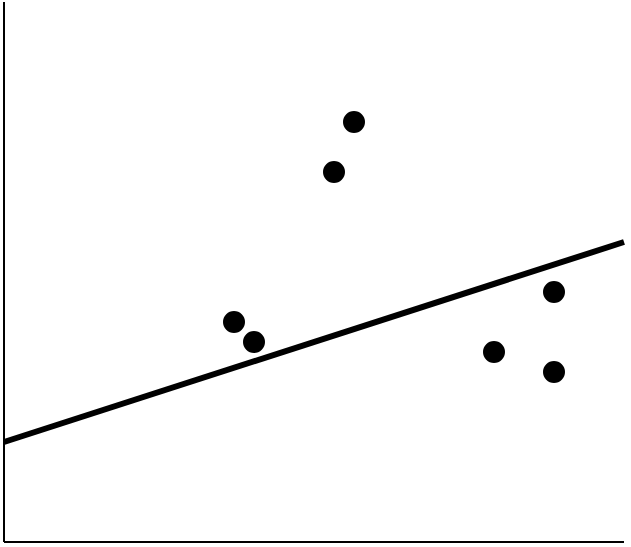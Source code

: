 <mxfile version="15.7.3" type="device"><diagram id="gAUtf7cM0NngJKHQcmOZ" name="Page-1"><mxGraphModel dx="878" dy="478" grid="1" gridSize="10" guides="1" tooltips="1" connect="1" arrows="1" fold="1" page="1" pageScale="1" pageWidth="827" pageHeight="1169" math="0" shadow="0"><root><mxCell id="0"/><mxCell id="1" parent="0"/><mxCell id="rxCbRnc75F3Me4w39Jcg-9" value="" style="endArrow=none;html=1;rounded=0;strokeWidth=3;" edge="1" parent="1"><mxGeometry width="50" height="50" relative="1" as="geometry"><mxPoint x="100" y="240" as="sourcePoint"/><mxPoint x="410" y="140" as="targetPoint"/></mxGeometry></mxCell><mxCell id="rxCbRnc75F3Me4w39Jcg-10" value="" style="endArrow=none;html=1;rounded=0;strokeWidth=1;" edge="1" parent="1"><mxGeometry width="50" height="50" relative="1" as="geometry"><mxPoint x="100" y="290" as="sourcePoint"/><mxPoint x="100" y="20" as="targetPoint"/></mxGeometry></mxCell><mxCell id="rxCbRnc75F3Me4w39Jcg-11" value="" style="endArrow=none;html=1;rounded=0;strokeWidth=1;" edge="1" parent="1"><mxGeometry width="50" height="50" relative="1" as="geometry"><mxPoint x="100" y="290" as="sourcePoint"/><mxPoint x="410" y="290" as="targetPoint"/></mxGeometry></mxCell><mxCell id="rxCbRnc75F3Me4w39Jcg-14" value="" style="ellipse;shape=doubleEllipse;whiteSpace=wrap;html=1;aspect=fixed;fillColor=#000000;" vertex="1" parent="1"><mxGeometry x="370" y="160" width="10" height="10" as="geometry"/></mxCell><mxCell id="rxCbRnc75F3Me4w39Jcg-15" value="" style="ellipse;shape=doubleEllipse;whiteSpace=wrap;html=1;aspect=fixed;fillColor=#000000;" vertex="1" parent="1"><mxGeometry x="340" y="190" width="10" height="10" as="geometry"/></mxCell><mxCell id="rxCbRnc75F3Me4w39Jcg-16" value="" style="ellipse;shape=doubleEllipse;whiteSpace=wrap;html=1;aspect=fixed;fillColor=#000000;" vertex="1" parent="1"><mxGeometry x="370" y="200" width="10" height="10" as="geometry"/></mxCell><mxCell id="rxCbRnc75F3Me4w39Jcg-17" value="" style="ellipse;shape=doubleEllipse;whiteSpace=wrap;html=1;aspect=fixed;fillColor=#000000;" vertex="1" parent="1"><mxGeometry x="270" y="75" width="10" height="10" as="geometry"/></mxCell><mxCell id="rxCbRnc75F3Me4w39Jcg-18" value="" style="ellipse;shape=doubleEllipse;whiteSpace=wrap;html=1;aspect=fixed;fillColor=#000000;" vertex="1" parent="1"><mxGeometry x="260" y="100" width="10" height="10" as="geometry"/></mxCell><mxCell id="rxCbRnc75F3Me4w39Jcg-19" value="" style="ellipse;shape=doubleEllipse;whiteSpace=wrap;html=1;aspect=fixed;fillColor=#000000;" vertex="1" parent="1"><mxGeometry x="210" y="175" width="10" height="10" as="geometry"/></mxCell><mxCell id="rxCbRnc75F3Me4w39Jcg-20" value="" style="ellipse;shape=doubleEllipse;whiteSpace=wrap;html=1;aspect=fixed;fillColor=#000000;" vertex="1" parent="1"><mxGeometry x="220" y="185" width="10" height="10" as="geometry"/></mxCell></root></mxGraphModel></diagram></mxfile>